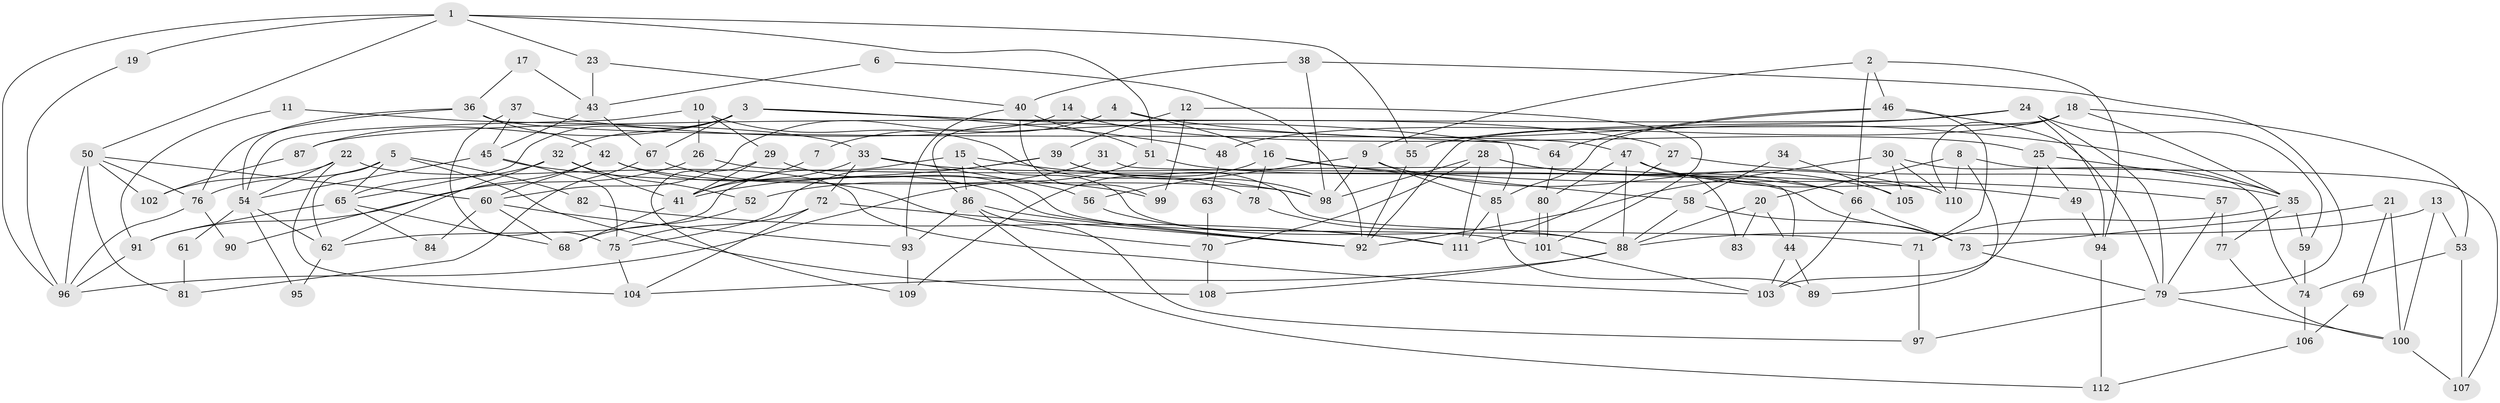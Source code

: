// Generated by graph-tools (version 1.1) at 2025/50/03/09/25 03:50:05]
// undirected, 112 vertices, 224 edges
graph export_dot {
graph [start="1"]
  node [color=gray90,style=filled];
  1;
  2;
  3;
  4;
  5;
  6;
  7;
  8;
  9;
  10;
  11;
  12;
  13;
  14;
  15;
  16;
  17;
  18;
  19;
  20;
  21;
  22;
  23;
  24;
  25;
  26;
  27;
  28;
  29;
  30;
  31;
  32;
  33;
  34;
  35;
  36;
  37;
  38;
  39;
  40;
  41;
  42;
  43;
  44;
  45;
  46;
  47;
  48;
  49;
  50;
  51;
  52;
  53;
  54;
  55;
  56;
  57;
  58;
  59;
  60;
  61;
  62;
  63;
  64;
  65;
  66;
  67;
  68;
  69;
  70;
  71;
  72;
  73;
  74;
  75;
  76;
  77;
  78;
  79;
  80;
  81;
  82;
  83;
  84;
  85;
  86;
  87;
  88;
  89;
  90;
  91;
  92;
  93;
  94;
  95;
  96;
  97;
  98;
  99;
  100;
  101;
  102;
  103;
  104;
  105;
  106;
  107;
  108;
  109;
  110;
  111;
  112;
  1 -- 96;
  1 -- 23;
  1 -- 19;
  1 -- 50;
  1 -- 51;
  1 -- 55;
  2 -- 66;
  2 -- 46;
  2 -- 9;
  2 -- 94;
  3 -- 32;
  3 -- 27;
  3 -- 48;
  3 -- 65;
  3 -- 67;
  3 -- 85;
  3 -- 87;
  4 -- 35;
  4 -- 86;
  4 -- 7;
  4 -- 16;
  5 -- 76;
  5 -- 62;
  5 -- 65;
  5 -- 82;
  5 -- 108;
  6 -- 92;
  6 -- 43;
  7 -- 41;
  8 -- 107;
  8 -- 110;
  8 -- 20;
  8 -- 89;
  9 -- 98;
  9 -- 56;
  9 -- 85;
  9 -- 110;
  10 -- 29;
  10 -- 54;
  10 -- 26;
  10 -- 78;
  11 -- 33;
  11 -- 91;
  12 -- 39;
  12 -- 101;
  12 -- 99;
  13 -- 53;
  13 -- 88;
  13 -- 100;
  14 -- 25;
  14 -- 60;
  15 -- 62;
  15 -- 86;
  15 -- 88;
  15 -- 98;
  16 -- 78;
  16 -- 57;
  16 -- 58;
  16 -- 109;
  17 -- 43;
  17 -- 36;
  18 -- 110;
  18 -- 35;
  18 -- 48;
  18 -- 53;
  18 -- 92;
  19 -- 96;
  20 -- 44;
  20 -- 83;
  20 -- 88;
  21 -- 100;
  21 -- 73;
  21 -- 69;
  22 -- 54;
  22 -- 104;
  22 -- 102;
  22 -- 103;
  23 -- 40;
  23 -- 43;
  24 -- 55;
  24 -- 79;
  24 -- 59;
  24 -- 87;
  24 -- 94;
  25 -- 103;
  25 -- 49;
  25 -- 35;
  26 -- 91;
  26 -- 110;
  27 -- 35;
  27 -- 111;
  28 -- 111;
  28 -- 66;
  28 -- 70;
  28 -- 98;
  28 -- 105;
  29 -- 109;
  29 -- 41;
  29 -- 101;
  30 -- 92;
  30 -- 110;
  30 -- 74;
  30 -- 105;
  31 -- 44;
  31 -- 52;
  32 -- 41;
  32 -- 65;
  32 -- 52;
  32 -- 62;
  33 -- 41;
  33 -- 73;
  33 -- 56;
  33 -- 72;
  34 -- 58;
  34 -- 105;
  35 -- 71;
  35 -- 59;
  35 -- 77;
  36 -- 42;
  36 -- 76;
  36 -- 47;
  36 -- 54;
  37 -- 75;
  37 -- 45;
  37 -- 64;
  38 -- 98;
  38 -- 79;
  38 -- 40;
  39 -- 98;
  39 -- 71;
  39 -- 41;
  39 -- 75;
  40 -- 51;
  40 -- 93;
  40 -- 99;
  41 -- 68;
  42 -- 98;
  42 -- 70;
  42 -- 60;
  42 -- 90;
  43 -- 45;
  43 -- 67;
  44 -- 89;
  44 -- 103;
  45 -- 75;
  45 -- 99;
  45 -- 54;
  46 -- 64;
  46 -- 85;
  46 -- 71;
  46 -- 79;
  47 -- 88;
  47 -- 49;
  47 -- 80;
  47 -- 83;
  48 -- 63;
  49 -- 94;
  50 -- 102;
  50 -- 60;
  50 -- 76;
  50 -- 81;
  50 -- 96;
  51 -- 66;
  51 -- 96;
  52 -- 68;
  53 -- 74;
  53 -- 107;
  54 -- 61;
  54 -- 62;
  54 -- 95;
  55 -- 92;
  56 -- 111;
  57 -- 77;
  57 -- 79;
  58 -- 88;
  58 -- 73;
  59 -- 74;
  60 -- 68;
  60 -- 84;
  60 -- 93;
  61 -- 81;
  62 -- 95;
  63 -- 70;
  64 -- 80;
  65 -- 68;
  65 -- 84;
  65 -- 91;
  66 -- 103;
  66 -- 73;
  67 -- 92;
  67 -- 81;
  69 -- 106;
  70 -- 108;
  71 -- 97;
  72 -- 75;
  72 -- 92;
  72 -- 104;
  73 -- 79;
  74 -- 106;
  75 -- 104;
  76 -- 96;
  76 -- 90;
  77 -- 100;
  78 -- 88;
  79 -- 97;
  79 -- 100;
  80 -- 101;
  80 -- 101;
  82 -- 111;
  85 -- 89;
  85 -- 111;
  86 -- 92;
  86 -- 93;
  86 -- 97;
  86 -- 112;
  87 -- 102;
  88 -- 104;
  88 -- 108;
  91 -- 96;
  93 -- 109;
  94 -- 112;
  100 -- 107;
  101 -- 103;
  106 -- 112;
}
